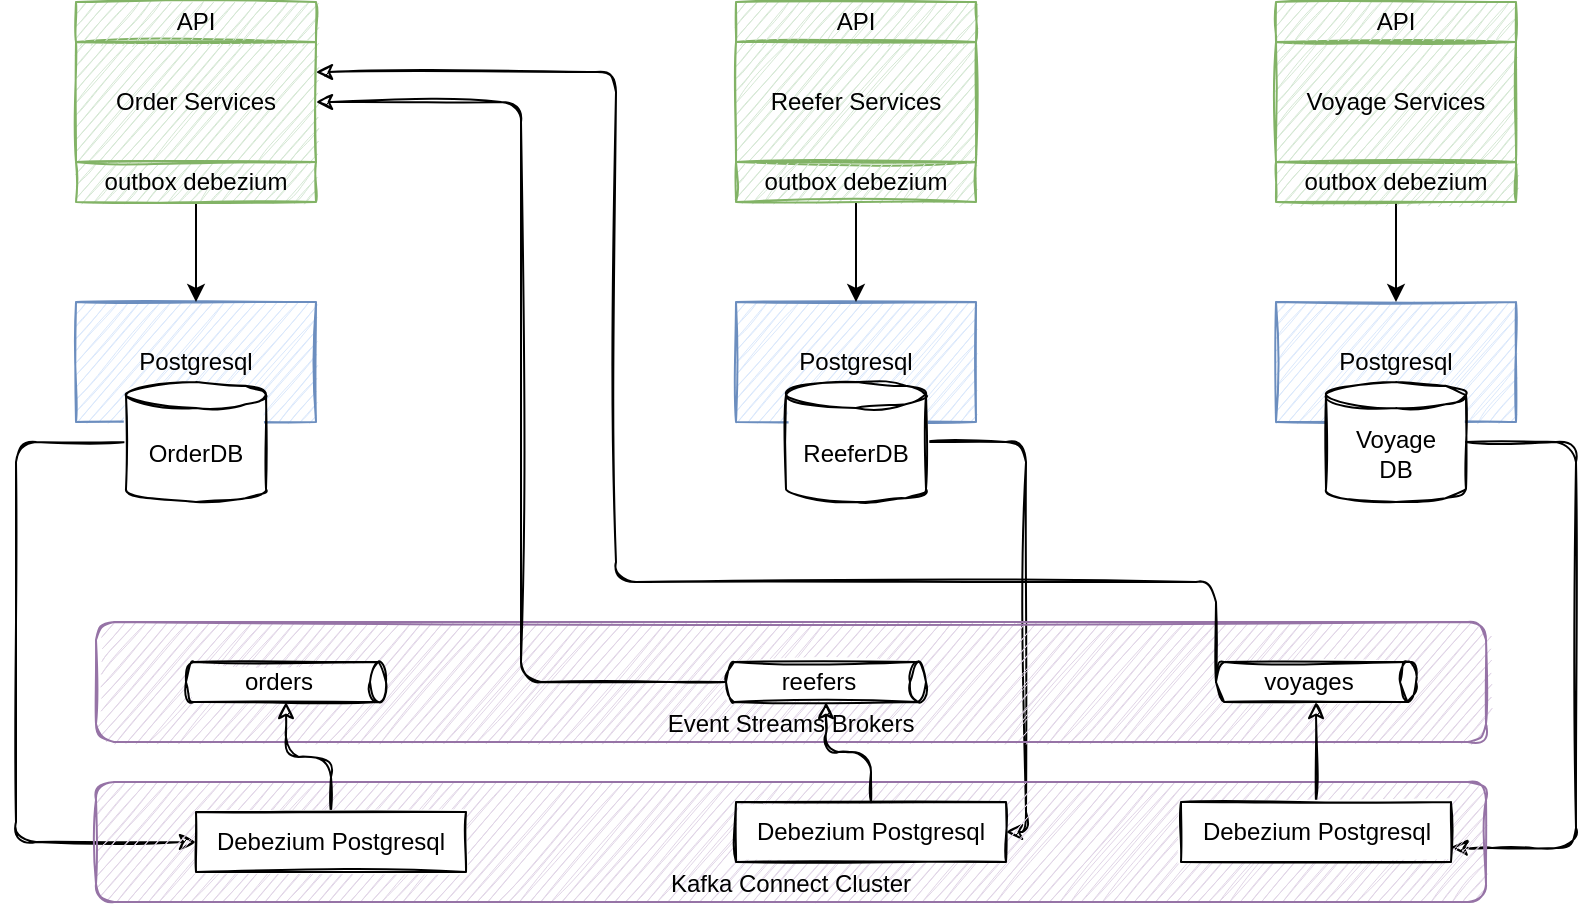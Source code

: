 <mxfile>
    <diagram id="XyJiuIsy3V_gl40F3D08" name="Page-1">
        <mxGraphModel dx="1023" dy="564" grid="1" gridSize="10" guides="1" tooltips="1" connect="1" arrows="1" fold="1" page="1" pageScale="1" pageWidth="850" pageHeight="1100" math="0" shadow="0">
            <root>
                <mxCell id="0"/>
                <mxCell id="1" parent="0"/>
                <mxCell id="2" value="Order Services" style="rounded=0;whiteSpace=wrap;html=1;sketch=1;fillColor=#d5e8d4;strokeColor=#82b366;" vertex="1" parent="1">
                    <mxGeometry x="60" y="90" width="120" height="60" as="geometry"/>
                </mxCell>
                <mxCell id="5" value="Postgresql&lt;br&gt;" style="rounded=0;whiteSpace=wrap;html=1;sketch=1;fillColor=#dae8fc;strokeColor=#6c8ebf;" vertex="1" parent="1">
                    <mxGeometry x="60" y="220" width="120" height="60" as="geometry"/>
                </mxCell>
                <mxCell id="31" style="edgeStyle=orthogonalEdgeStyle;sketch=1;html=1;entryX=0;entryY=0.5;entryDx=0;entryDy=0;" edge="1" parent="1" source="3" target="26">
                    <mxGeometry relative="1" as="geometry">
                        <Array as="points">
                            <mxPoint x="30" y="290"/>
                            <mxPoint x="30" y="490"/>
                        </Array>
                    </mxGeometry>
                </mxCell>
                <mxCell id="3" value="OrderDB" style="shape=cylinder3;whiteSpace=wrap;html=1;boundedLbl=1;backgroundOutline=1;size=6.503;sketch=1;" vertex="1" parent="1">
                    <mxGeometry x="85" y="260" width="70" height="60" as="geometry"/>
                </mxCell>
                <mxCell id="8" style="edgeStyle=none;html=1;" edge="1" parent="1" source="6" target="5">
                    <mxGeometry relative="1" as="geometry"/>
                </mxCell>
                <mxCell id="6" value="outbox debezium" style="rounded=0;whiteSpace=wrap;html=1;sketch=1;fillColor=#d5e8d4;strokeColor=#82b366;" vertex="1" parent="1">
                    <mxGeometry x="60" y="150" width="120" height="20" as="geometry"/>
                </mxCell>
                <mxCell id="7" value="API" style="rounded=0;whiteSpace=wrap;html=1;sketch=1;fillColor=#d5e8d4;strokeColor=#82b366;" vertex="1" parent="1">
                    <mxGeometry x="60" y="70" width="120" height="20" as="geometry"/>
                </mxCell>
                <mxCell id="9" value="Reefer Services" style="rounded=0;whiteSpace=wrap;html=1;sketch=1;fillColor=#d5e8d4;strokeColor=#82b366;" vertex="1" parent="1">
                    <mxGeometry x="390" y="90" width="120" height="60" as="geometry"/>
                </mxCell>
                <mxCell id="10" value="Postgresql&lt;br&gt;" style="rounded=0;whiteSpace=wrap;html=1;sketch=1;fillColor=#dae8fc;strokeColor=#6c8ebf;" vertex="1" parent="1">
                    <mxGeometry x="390" y="220" width="120" height="60" as="geometry"/>
                </mxCell>
                <mxCell id="30" style="edgeStyle=orthogonalEdgeStyle;sketch=1;html=1;entryX=1;entryY=0.5;entryDx=0;entryDy=0;" edge="1" parent="1" source="11" target="27">
                    <mxGeometry relative="1" as="geometry">
                        <Array as="points">
                            <mxPoint x="535" y="290"/>
                            <mxPoint x="535" y="485"/>
                        </Array>
                    </mxGeometry>
                </mxCell>
                <mxCell id="11" value="ReeferDB" style="shape=cylinder3;whiteSpace=wrap;html=1;boundedLbl=1;backgroundOutline=1;size=6.503;sketch=1;" vertex="1" parent="1">
                    <mxGeometry x="415" y="260" width="70" height="60" as="geometry"/>
                </mxCell>
                <mxCell id="12" style="edgeStyle=none;html=1;" edge="1" parent="1" source="13" target="10">
                    <mxGeometry relative="1" as="geometry"/>
                </mxCell>
                <mxCell id="13" value="outbox debezium" style="rounded=0;whiteSpace=wrap;html=1;sketch=1;fillColor=#d5e8d4;strokeColor=#82b366;" vertex="1" parent="1">
                    <mxGeometry x="390" y="150" width="120" height="20" as="geometry"/>
                </mxCell>
                <mxCell id="14" value="API" style="rounded=0;whiteSpace=wrap;html=1;sketch=1;fillColor=#d5e8d4;strokeColor=#82b366;" vertex="1" parent="1">
                    <mxGeometry x="390" y="70" width="120" height="20" as="geometry"/>
                </mxCell>
                <mxCell id="15" value="Voyage Services" style="rounded=0;whiteSpace=wrap;html=1;sketch=1;fillColor=#d5e8d4;strokeColor=#82b366;" vertex="1" parent="1">
                    <mxGeometry x="660" y="90" width="120" height="60" as="geometry"/>
                </mxCell>
                <mxCell id="16" value="Postgresql&lt;br&gt;" style="rounded=0;whiteSpace=wrap;html=1;sketch=1;fillColor=#dae8fc;strokeColor=#6c8ebf;" vertex="1" parent="1">
                    <mxGeometry x="660" y="220" width="120" height="60" as="geometry"/>
                </mxCell>
                <mxCell id="29" style="edgeStyle=orthogonalEdgeStyle;html=1;entryX=1;entryY=0.75;entryDx=0;entryDy=0;sketch=1;" edge="1" parent="1" source="17" target="28">
                    <mxGeometry relative="1" as="geometry">
                        <Array as="points">
                            <mxPoint x="810" y="290"/>
                            <mxPoint x="810" y="493"/>
                            <mxPoint x="758" y="493"/>
                        </Array>
                    </mxGeometry>
                </mxCell>
                <mxCell id="17" value="Voyage&lt;br&gt;DB" style="shape=cylinder3;whiteSpace=wrap;html=1;boundedLbl=1;backgroundOutline=1;size=6.503;sketch=1;" vertex="1" parent="1">
                    <mxGeometry x="685" y="260" width="70" height="60" as="geometry"/>
                </mxCell>
                <mxCell id="18" style="edgeStyle=none;html=1;" edge="1" parent="1" source="19" target="16">
                    <mxGeometry relative="1" as="geometry"/>
                </mxCell>
                <mxCell id="19" value="outbox debezium" style="rounded=0;whiteSpace=wrap;html=1;sketch=1;fillColor=#d5e8d4;strokeColor=#82b366;" vertex="1" parent="1">
                    <mxGeometry x="660" y="150" width="120" height="20" as="geometry"/>
                </mxCell>
                <mxCell id="20" value="API" style="rounded=0;whiteSpace=wrap;html=1;sketch=1;fillColor=#d5e8d4;strokeColor=#82b366;" vertex="1" parent="1">
                    <mxGeometry x="660" y="70" width="120" height="20" as="geometry"/>
                </mxCell>
                <mxCell id="21" value="Event Streams Brokers" style="rounded=1;whiteSpace=wrap;html=1;sketch=1;fillColor=#e1d5e7;strokeColor=#9673a6;verticalAlign=bottom;" vertex="1" parent="1">
                    <mxGeometry x="70" y="380" width="695" height="60" as="geometry"/>
                </mxCell>
                <mxCell id="22" value="orders" style="shape=cylinder3;whiteSpace=wrap;html=1;boundedLbl=1;backgroundOutline=1;size=4.0;sketch=1;rotation=90;horizontal=0;" vertex="1" parent="1">
                    <mxGeometry x="155" y="360" width="20" height="100" as="geometry"/>
                </mxCell>
                <mxCell id="36" style="edgeStyle=orthogonalEdgeStyle;sketch=1;html=1;exitX=0.5;exitY=1;exitDx=0;exitDy=0;exitPerimeter=0;entryX=1;entryY=0.25;entryDx=0;entryDy=0;" edge="1" parent="1" source="23" target="2">
                    <mxGeometry relative="1" as="geometry">
                        <mxPoint x="180" y="120" as="targetPoint"/>
                        <Array as="points">
                            <mxPoint x="630" y="360"/>
                            <mxPoint x="330" y="360"/>
                            <mxPoint x="330" y="105"/>
                        </Array>
                    </mxGeometry>
                </mxCell>
                <mxCell id="23" value="voyages" style="shape=cylinder3;whiteSpace=wrap;html=1;boundedLbl=1;backgroundOutline=1;size=4.0;sketch=1;rotation=90;horizontal=0;" vertex="1" parent="1">
                    <mxGeometry x="670" y="360" width="20" height="100" as="geometry"/>
                </mxCell>
                <mxCell id="35" style="edgeStyle=orthogonalEdgeStyle;sketch=1;html=1;entryX=1;entryY=0.5;entryDx=0;entryDy=0;" edge="1" parent="1" source="24" target="2">
                    <mxGeometry relative="1" as="geometry"/>
                </mxCell>
                <mxCell id="24" value="reefers" style="shape=cylinder3;whiteSpace=wrap;html=1;boundedLbl=1;backgroundOutline=1;size=4.0;sketch=1;rotation=90;horizontal=0;" vertex="1" parent="1">
                    <mxGeometry x="425" y="360" width="20" height="100" as="geometry"/>
                </mxCell>
                <mxCell id="25" value="Kafka Connect Cluster" style="rounded=1;whiteSpace=wrap;html=1;sketch=1;fillColor=#e1d5e7;strokeColor=#9673a6;verticalAlign=bottom;" vertex="1" parent="1">
                    <mxGeometry x="70" y="460" width="695" height="60" as="geometry"/>
                </mxCell>
                <mxCell id="32" style="edgeStyle=orthogonalEdgeStyle;sketch=1;html=1;" edge="1" parent="1" source="26" target="22">
                    <mxGeometry relative="1" as="geometry"/>
                </mxCell>
                <mxCell id="26" value="Debezium Postgresql" style="rounded=0;whiteSpace=wrap;html=1;sketch=1;" vertex="1" parent="1">
                    <mxGeometry x="120" y="475" width="135" height="30" as="geometry"/>
                </mxCell>
                <mxCell id="33" style="edgeStyle=orthogonalEdgeStyle;sketch=1;html=1;exitX=0.5;exitY=0;exitDx=0;exitDy=0;entryX=1;entryY=0.5;entryDx=0;entryDy=0;entryPerimeter=0;" edge="1" parent="1" source="27" target="24">
                    <mxGeometry relative="1" as="geometry"/>
                </mxCell>
                <mxCell id="27" value="Debezium Postgresql" style="rounded=0;whiteSpace=wrap;html=1;sketch=1;" vertex="1" parent="1">
                    <mxGeometry x="390" y="470" width="135" height="30" as="geometry"/>
                </mxCell>
                <mxCell id="34" style="edgeStyle=orthogonalEdgeStyle;sketch=1;html=1;entryX=1;entryY=0.5;entryDx=0;entryDy=0;entryPerimeter=0;" edge="1" parent="1" source="28" target="23">
                    <mxGeometry relative="1" as="geometry"/>
                </mxCell>
                <mxCell id="28" value="Debezium Postgresql" style="rounded=0;whiteSpace=wrap;html=1;sketch=1;" vertex="1" parent="1">
                    <mxGeometry x="612.5" y="470" width="135" height="30" as="geometry"/>
                </mxCell>
            </root>
        </mxGraphModel>
    </diagram>
</mxfile>